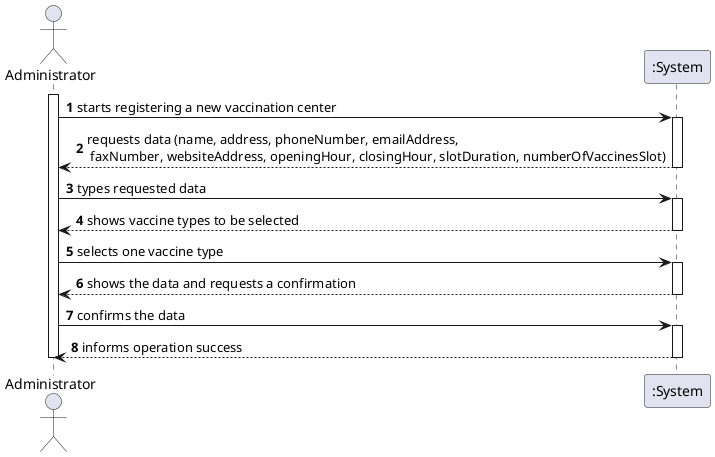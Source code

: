 @startuml
autonumber
actor "Administrator" as Admin

activate Admin
Admin -> ":System" : starts registering a new vaccination center
activate ":System"
":System" --> Admin : requests data (name, address, phoneNumber, emailAddress, \n faxNumber, websiteAddress, openingHour, closingHour, slotDuration, numberOfVaccinesSlot)
deactivate ":System"
Admin -> ":System" : types requested data
activate ":System"
":System" --> Admin : shows vaccine types to be selected
deactivate ":System"
Admin -> ":System" : selects one vaccine type
activate ":System"
":System" --> Admin : shows the data and requests a confirmation
deactivate ":System"

Admin -> ":System" : confirms the data
activate ":System"
":System" --> Admin : informs operation success
deactivate ":System"

deactivate Admin

@enduml